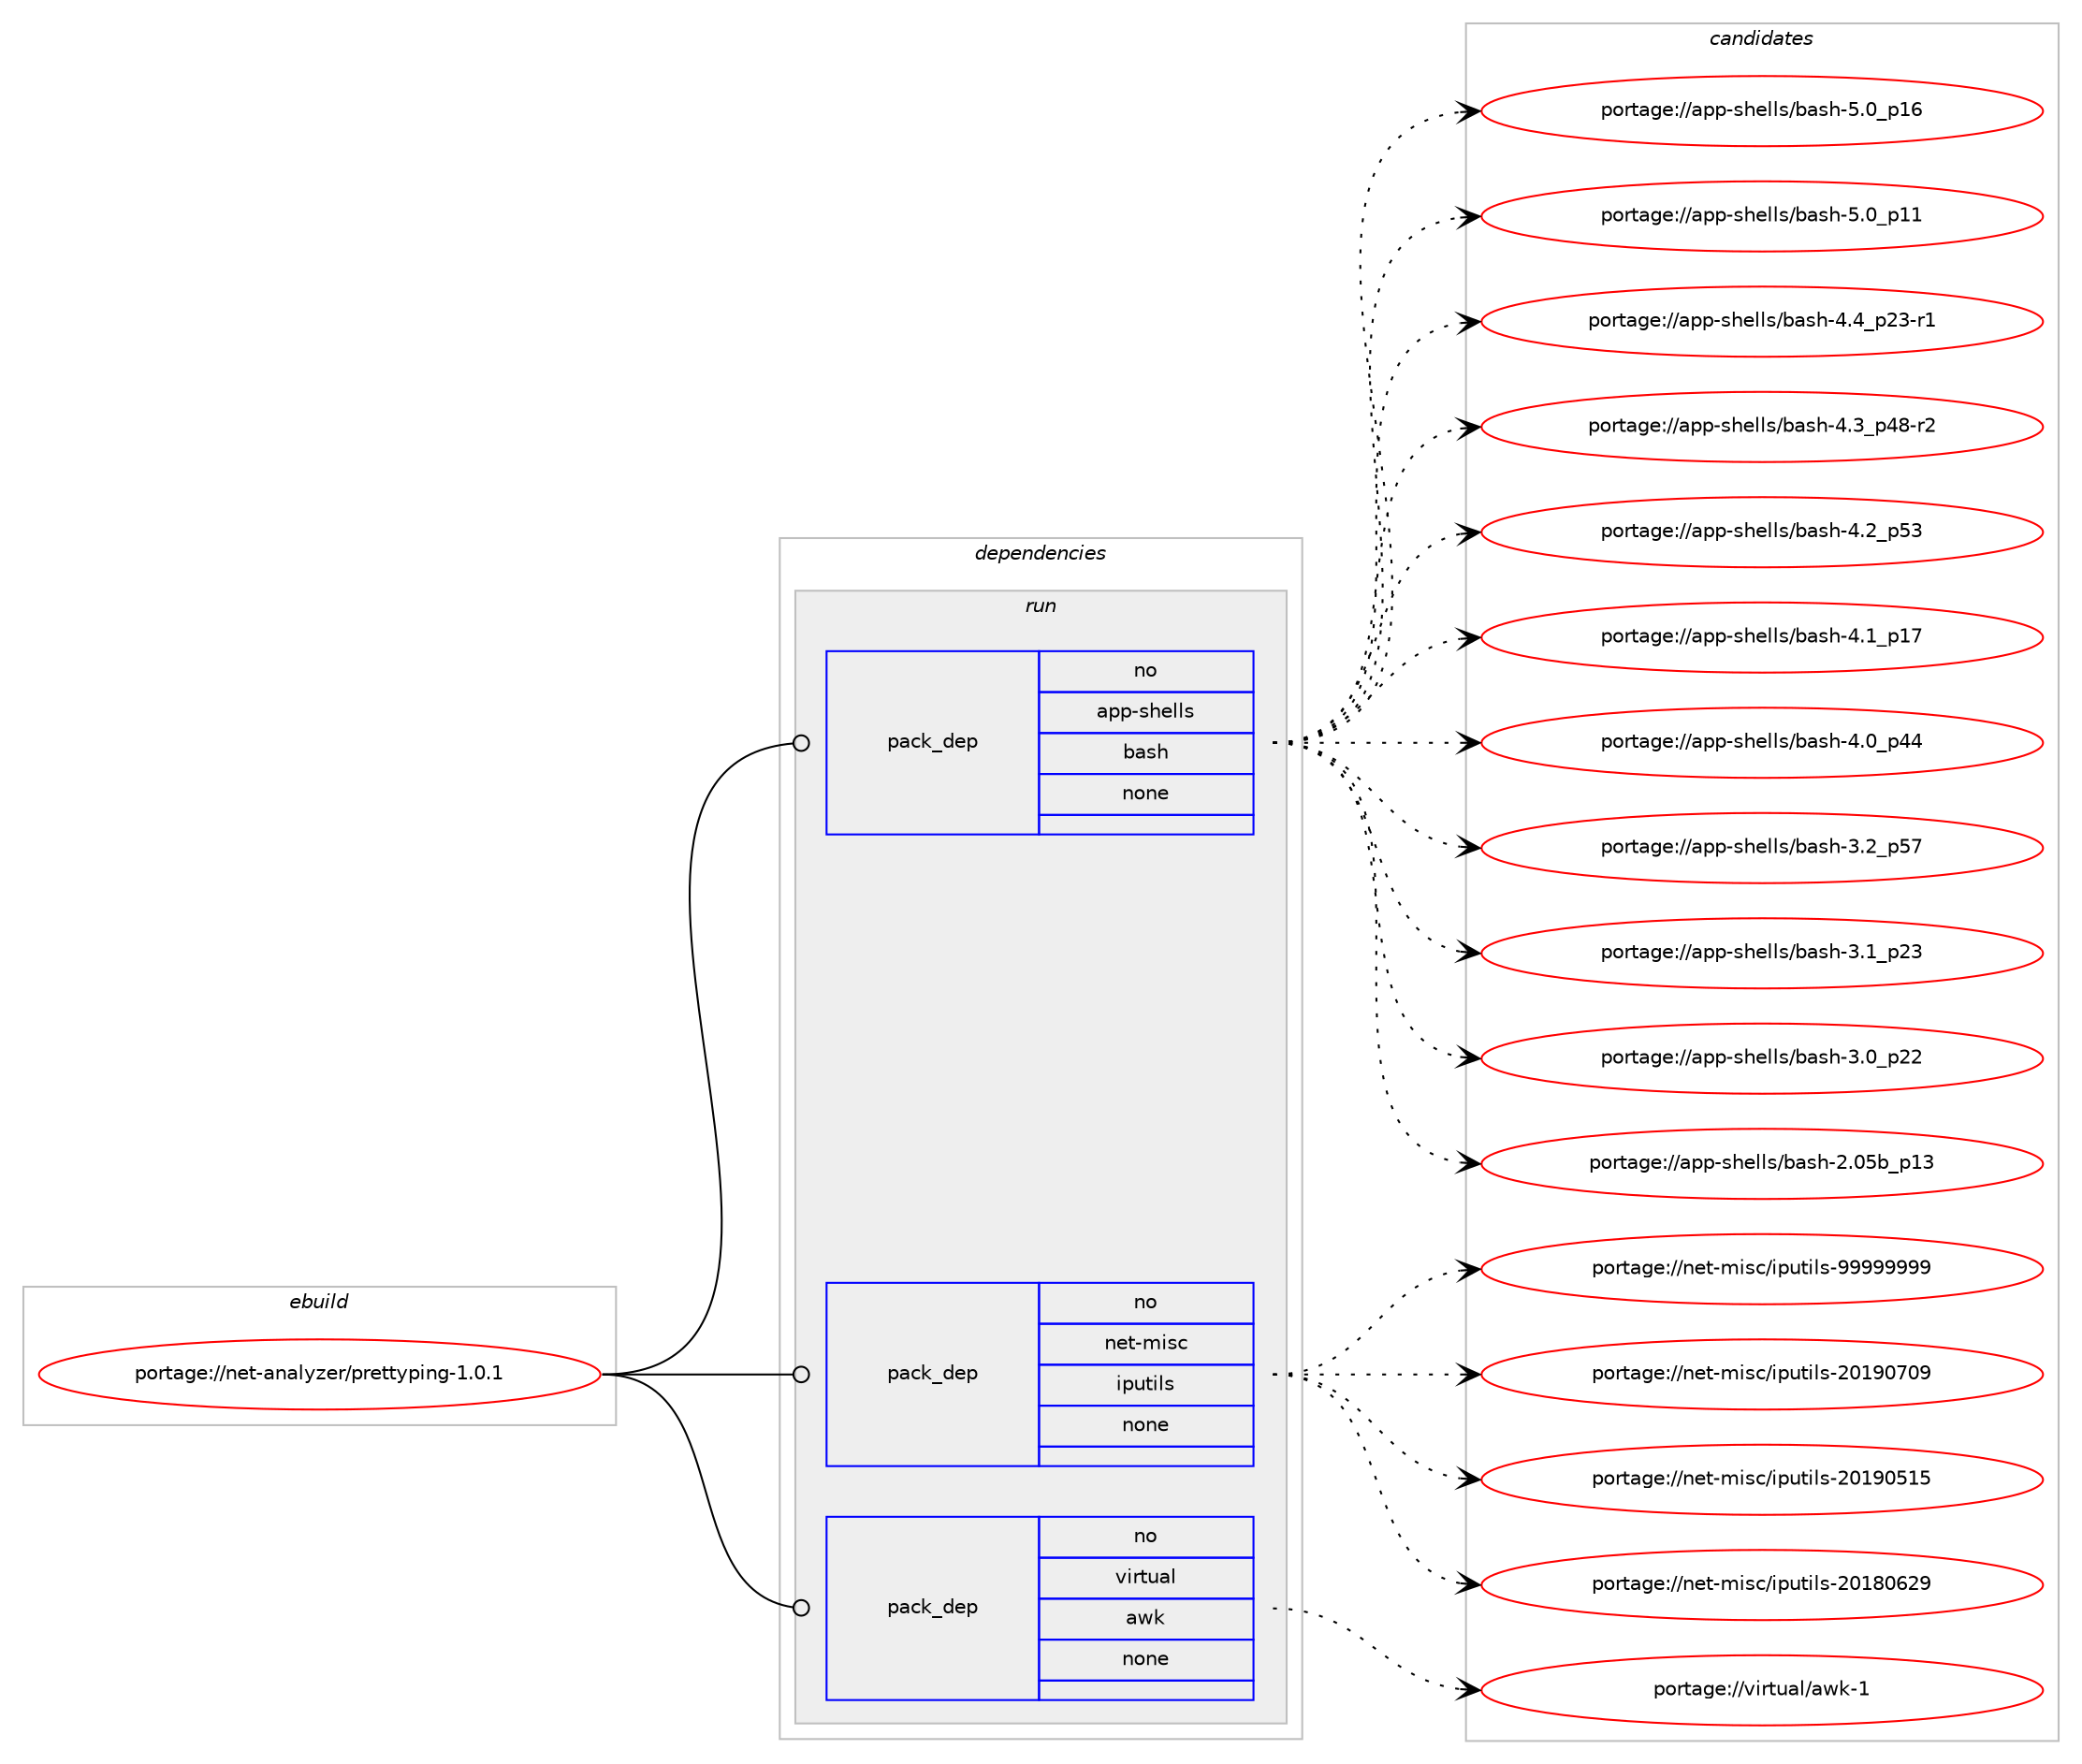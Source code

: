 digraph prolog {

# *************
# Graph options
# *************

newrank=true;
concentrate=true;
compound=true;
graph [rankdir=LR,fontname=Helvetica,fontsize=10,ranksep=1.5];#, ranksep=2.5, nodesep=0.2];
edge  [arrowhead=vee];
node  [fontname=Helvetica,fontsize=10];

# **********
# The ebuild
# **********

subgraph cluster_leftcol {
color=gray;
rank=same;
label=<<i>ebuild</i>>;
id [label="portage://net-analyzer/prettyping-1.0.1", color=red, width=4, href="../net-analyzer/prettyping-1.0.1.svg"];
}

# ****************
# The dependencies
# ****************

subgraph cluster_midcol {
color=gray;
label=<<i>dependencies</i>>;
subgraph cluster_compile {
fillcolor="#eeeeee";
style=filled;
label=<<i>compile</i>>;
}
subgraph cluster_compileandrun {
fillcolor="#eeeeee";
style=filled;
label=<<i>compile and run</i>>;
}
subgraph cluster_run {
fillcolor="#eeeeee";
style=filled;
label=<<i>run</i>>;
subgraph pack76243 {
dependency101297 [label=<<TABLE BORDER="0" CELLBORDER="1" CELLSPACING="0" CELLPADDING="4" WIDTH="220"><TR><TD ROWSPAN="6" CELLPADDING="30">pack_dep</TD></TR><TR><TD WIDTH="110">no</TD></TR><TR><TD>app-shells</TD></TR><TR><TD>bash</TD></TR><TR><TD>none</TD></TR><TR><TD></TD></TR></TABLE>>, shape=none, color=blue];
}
id:e -> dependency101297:w [weight=20,style="solid",arrowhead="odot"];
subgraph pack76244 {
dependency101298 [label=<<TABLE BORDER="0" CELLBORDER="1" CELLSPACING="0" CELLPADDING="4" WIDTH="220"><TR><TD ROWSPAN="6" CELLPADDING="30">pack_dep</TD></TR><TR><TD WIDTH="110">no</TD></TR><TR><TD>net-misc</TD></TR><TR><TD>iputils</TD></TR><TR><TD>none</TD></TR><TR><TD></TD></TR></TABLE>>, shape=none, color=blue];
}
id:e -> dependency101298:w [weight=20,style="solid",arrowhead="odot"];
subgraph pack76245 {
dependency101299 [label=<<TABLE BORDER="0" CELLBORDER="1" CELLSPACING="0" CELLPADDING="4" WIDTH="220"><TR><TD ROWSPAN="6" CELLPADDING="30">pack_dep</TD></TR><TR><TD WIDTH="110">no</TD></TR><TR><TD>virtual</TD></TR><TR><TD>awk</TD></TR><TR><TD>none</TD></TR><TR><TD></TD></TR></TABLE>>, shape=none, color=blue];
}
id:e -> dependency101299:w [weight=20,style="solid",arrowhead="odot"];
}
}

# **************
# The candidates
# **************

subgraph cluster_choices {
rank=same;
color=gray;
label=<<i>candidates</i>>;

subgraph choice76243 {
color=black;
nodesep=1;
choice971121124511510410110810811547989711510445534648951124954 [label="portage://app-shells/bash-5.0_p16", color=red, width=4,href="../app-shells/bash-5.0_p16.svg"];
choice971121124511510410110810811547989711510445534648951124949 [label="portage://app-shells/bash-5.0_p11", color=red, width=4,href="../app-shells/bash-5.0_p11.svg"];
choice9711211245115104101108108115479897115104455246529511250514511449 [label="portage://app-shells/bash-4.4_p23-r1", color=red, width=4,href="../app-shells/bash-4.4_p23-r1.svg"];
choice9711211245115104101108108115479897115104455246519511252564511450 [label="portage://app-shells/bash-4.3_p48-r2", color=red, width=4,href="../app-shells/bash-4.3_p48-r2.svg"];
choice971121124511510410110810811547989711510445524650951125351 [label="portage://app-shells/bash-4.2_p53", color=red, width=4,href="../app-shells/bash-4.2_p53.svg"];
choice971121124511510410110810811547989711510445524649951124955 [label="portage://app-shells/bash-4.1_p17", color=red, width=4,href="../app-shells/bash-4.1_p17.svg"];
choice971121124511510410110810811547989711510445524648951125252 [label="portage://app-shells/bash-4.0_p44", color=red, width=4,href="../app-shells/bash-4.0_p44.svg"];
choice971121124511510410110810811547989711510445514650951125355 [label="portage://app-shells/bash-3.2_p57", color=red, width=4,href="../app-shells/bash-3.2_p57.svg"];
choice971121124511510410110810811547989711510445514649951125051 [label="portage://app-shells/bash-3.1_p23", color=red, width=4,href="../app-shells/bash-3.1_p23.svg"];
choice971121124511510410110810811547989711510445514648951125050 [label="portage://app-shells/bash-3.0_p22", color=red, width=4,href="../app-shells/bash-3.0_p22.svg"];
choice9711211245115104101108108115479897115104455046485398951124951 [label="portage://app-shells/bash-2.05b_p13", color=red, width=4,href="../app-shells/bash-2.05b_p13.svg"];
dependency101297:e -> choice971121124511510410110810811547989711510445534648951124954:w [style=dotted,weight="100"];
dependency101297:e -> choice971121124511510410110810811547989711510445534648951124949:w [style=dotted,weight="100"];
dependency101297:e -> choice9711211245115104101108108115479897115104455246529511250514511449:w [style=dotted,weight="100"];
dependency101297:e -> choice9711211245115104101108108115479897115104455246519511252564511450:w [style=dotted,weight="100"];
dependency101297:e -> choice971121124511510410110810811547989711510445524650951125351:w [style=dotted,weight="100"];
dependency101297:e -> choice971121124511510410110810811547989711510445524649951124955:w [style=dotted,weight="100"];
dependency101297:e -> choice971121124511510410110810811547989711510445524648951125252:w [style=dotted,weight="100"];
dependency101297:e -> choice971121124511510410110810811547989711510445514650951125355:w [style=dotted,weight="100"];
dependency101297:e -> choice971121124511510410110810811547989711510445514649951125051:w [style=dotted,weight="100"];
dependency101297:e -> choice971121124511510410110810811547989711510445514648951125050:w [style=dotted,weight="100"];
dependency101297:e -> choice9711211245115104101108108115479897115104455046485398951124951:w [style=dotted,weight="100"];
}
subgraph choice76244 {
color=black;
nodesep=1;
choice110101116451091051159947105112117116105108115455757575757575757 [label="portage://net-misc/iputils-99999999", color=red, width=4,href="../net-misc/iputils-99999999.svg"];
choice110101116451091051159947105112117116105108115455048495748554857 [label="portage://net-misc/iputils-20190709", color=red, width=4,href="../net-misc/iputils-20190709.svg"];
choice110101116451091051159947105112117116105108115455048495748534953 [label="portage://net-misc/iputils-20190515", color=red, width=4,href="../net-misc/iputils-20190515.svg"];
choice110101116451091051159947105112117116105108115455048495648545057 [label="portage://net-misc/iputils-20180629", color=red, width=4,href="../net-misc/iputils-20180629.svg"];
dependency101298:e -> choice110101116451091051159947105112117116105108115455757575757575757:w [style=dotted,weight="100"];
dependency101298:e -> choice110101116451091051159947105112117116105108115455048495748554857:w [style=dotted,weight="100"];
dependency101298:e -> choice110101116451091051159947105112117116105108115455048495748534953:w [style=dotted,weight="100"];
dependency101298:e -> choice110101116451091051159947105112117116105108115455048495648545057:w [style=dotted,weight="100"];
}
subgraph choice76245 {
color=black;
nodesep=1;
choice1181051141161179710847971191074549 [label="portage://virtual/awk-1", color=red, width=4,href="../virtual/awk-1.svg"];
dependency101299:e -> choice1181051141161179710847971191074549:w [style=dotted,weight="100"];
}
}

}
